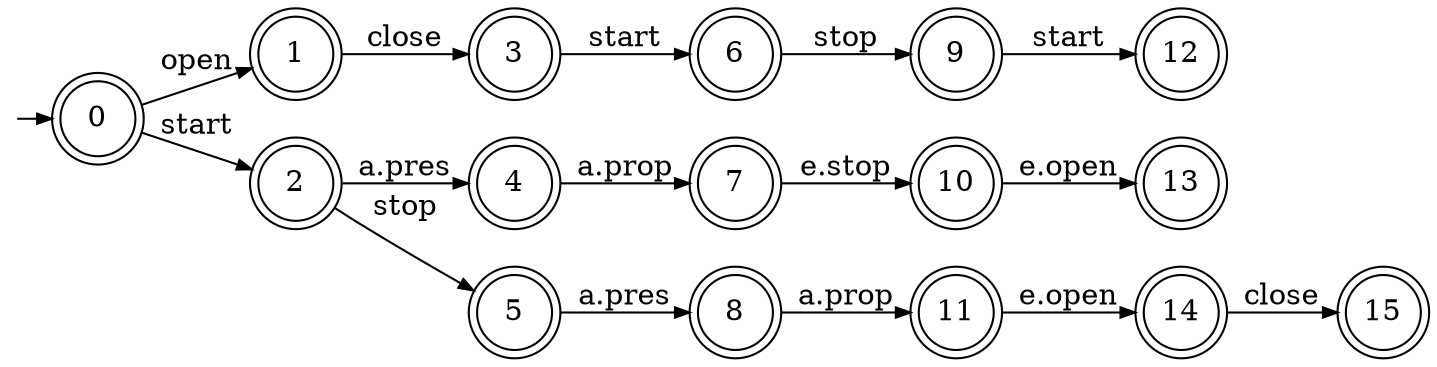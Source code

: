 digraph "0"{
  graph [pack=true rankdir=LR ranksep=0 margin=0];
  node [shape=doublecircle color=black width=0.5 height=0.5 fixedsize=true]
  edge [arrowsize=0.7]

  zz [label="" color="white" fillcolor="white" shape="circle" style="filled" 
      width=0.05 height=0.05 fixedsize=true ];
  zz -> 0 [label=""];

  "0" []
  "1" []
  "2" []
  "3" []
  "4" []
  "5" []
  "6" []
  "7" []
  "8" []
  "9" []
  "10" []
  "11" []
  "12" []
  "13" []
  "14" []
  "15" []

  "0" -> "1" [ label="open"]
  "0" -> "2" [ label="start"]
  "1" -> "3" [ label="close"]
  "2" -> "4" [ label="a.pres"]
  "2" -> "5" [ label="stop"]
  "3" -> "6" [ label="start"]
  "4" -> "7" [ label="a.prop"]
  "5" -> "8" [ label="a.pres"]
  "6" -> "9" [ label="stop"]
  "7" -> "10" [ label="e.stop"]
  "8" -> "11" [ label="a.prop"]
  "9" -> "12" [ label="start"]
  "10" -> "13" [ label="e.open"]
  "11" -> "14" [ label="e.open"]
  "14" -> "15" [ label="close"]
}
